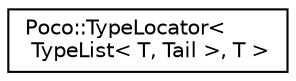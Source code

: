 digraph "Graphical Class Hierarchy"
{
 // LATEX_PDF_SIZE
  edge [fontname="Helvetica",fontsize="10",labelfontname="Helvetica",labelfontsize="10"];
  node [fontname="Helvetica",fontsize="10",shape=record];
  rankdir="LR";
  Node0 [label="Poco::TypeLocator\<\l TypeList\< T, Tail \>, T \>",height=0.2,width=0.4,color="black", fillcolor="white", style="filled",URL="$structPoco_1_1TypeLocator_3_01TypeList_3_01T_00_01Tail_01_4_00_01T_01_4.html",tooltip=" "];
}
